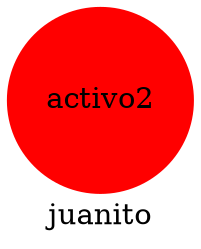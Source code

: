 digraph AVLTree {
label=juanito;
    node [shape=circle, style=filled, color=lightblue, fontcolor=black];
    "OOAT8HDcw3qwoKC" [label="activo2"color=red];
}
